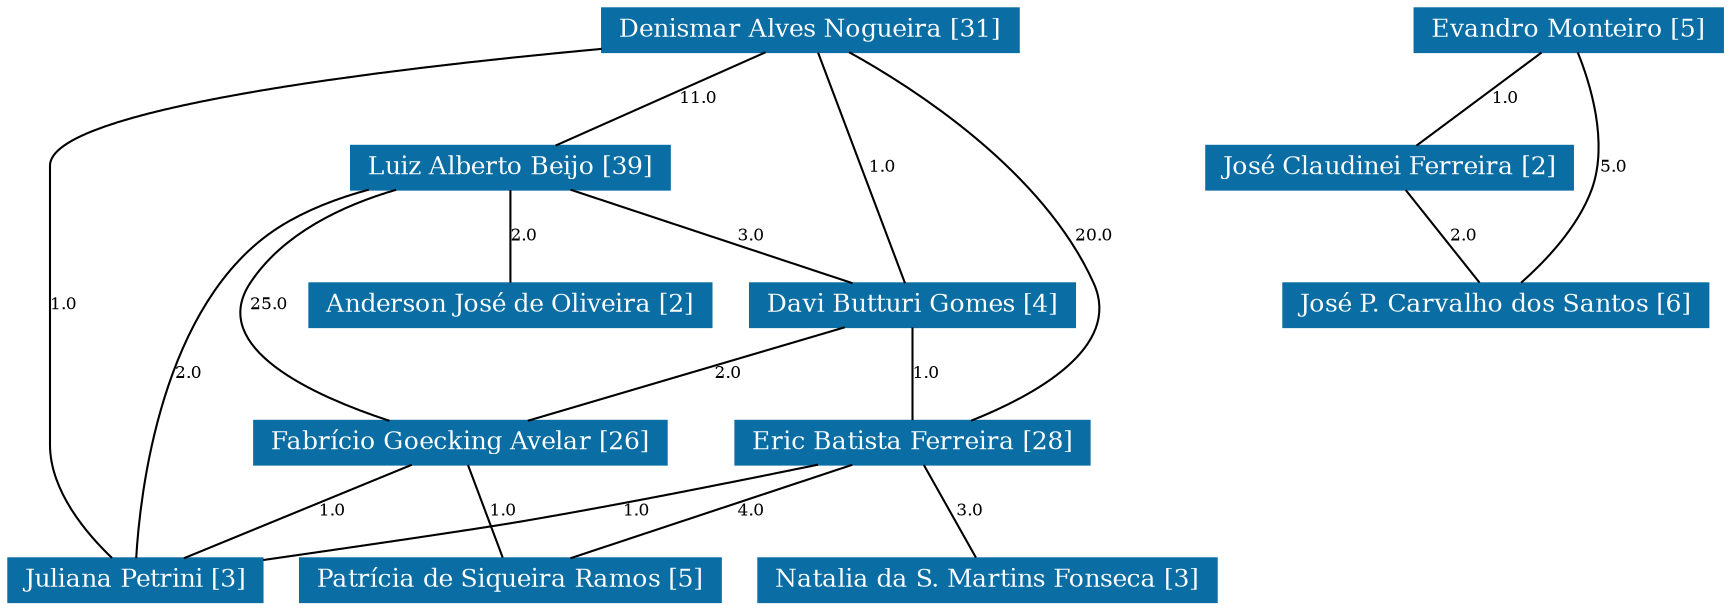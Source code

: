 strict graph grafo2 {
	graph [bb="0,0,702.5,285",
		id=grafo2,
		overlap=False
	];
	node [fontsize=12,
		label="\N",
		shape=rectangle,
		style=filled
	];
	0	 [URL="membro-3858924778362309.html",
		color="#0A6EA4",
		fontcolor="#FFFFFF",
		height=0.29167,
		label="Denismar Alves Nogueira [31]",
		pos="296.5,274.5",
		width=2.2361];
	1	 [URL="membro-8194104388434526.html",
		color="#0A6EA4",
		fontcolor="#FFFFFF",
		height=0.29167,
		label="Luiz Alberto Beijo [39]",
		pos="207.5,208.5",
		width=1.7778];
	0 -- 1	 [fontsize=8,
		label=11.0,
		lp="264,241.5",
		pos="282.2,263.9 265.59,251.58 238.36,231.38 221.76,219.08"];
	2	 [URL="membro-0326922176762825.html",
		color="#0A6EA4",
		fontcolor="#FFFFFF",
		height=0.29167,
		label="Davi Butturi Gomes [4]",
		pos="369.5,142.5",
		width=1.8056];
	0 -- 2	 [fontsize=8,
		label=1.0,
		lp="343.5,208.5",
		pos="302.47,263.7 316.23,238.82 350.01,177.74 363.65,153.08"];
	3	 [URL="membro-9965398009651936.html",
		color="#0A6EA4",
		fontcolor="#FFFFFF",
		height=0.29167,
		label="Eric Batista Ferreira [28]",
		pos="369.5,76.5",
		width=1.8889];
	0 -- 3	 [fontsize=8,
		label=20.0,
		lp="440.5,175.5",
		pos="319.25,263.87 353.66,246.35 417.69,207.82 443.5,153 456.8,124.75 420.29,100.46 393.94,87.211"];
	5	 [URL="membro-9510541669291293.html",
		color="#0A6EA4",
		fontcolor="#FFFFFF",
		height=0.29167,
		label="Juliana Petrini [3]",
		pos="50.5,10.5",
		width=1.4028];
	0 -- 5	 [fontsize=8,
		label=1.0,
		lp="17.5,142.5",
		pos="215.88,271.34 131.91,265.79 12.5,250.51 12.5,208.5 12.5,208.5 12.5,208.5 12.5,76.5 12.5,54.552 28.478,33.317 39.712,21.098"];
	1 -- 2	 [fontsize=8,
		label=3.0,
		lp="303.5,175.5",
		pos="233.53,197.9 263.76,185.58 313.33,165.38 343.54,153.08"];
	1 -- 5	 [fontsize=8,
		label=2.0,
		lp="76.5,109.5",
		pos="154.31,197.9 141.47,193.72 128.34,187.94 117.5,180 63.891,140.74 53.149,51.831 51.02,21.148"];
	4	 [URL="membro-6886514520601172.html",
		color="#0A6EA4",
		fontcolor="#FFFFFF",
		height=0.29167,
		label="Fabrício Goecking Avelar [26]",
		pos="169.5,76.5",
		width=2.2222];
	1 -- 4	 [fontsize=8,
		label=25.0,
		lp="112.5,142.5",
		pos="167.94,197.96 145.39,189.7 118.99,175.7 105.5,153 90.106,127.1 125.2,101.07 149.27,87.046"];
	8	 [URL="membro-1349156075777095.html",
		color="#0A6EA4",
		fontcolor="#FFFFFF",
		height=0.29167,
		label="Anderson José de Oliveira [2]",
		pos="207.5,142.5",
		width=2.1944];
	1 -- 8	 [fontsize=8,
		label=2.0,
		lp="212.5,175.5",
		pos="207.5,197.9 207.5,185.65 207.5,165.62 207.5,153.3"];
	2 -- 3	 [fontsize=8,
		label=1.0,
		lp="374.5,109.5",
		pos="369.5,131.9 369.5,119.65 369.5,99.622 369.5,87.297"];
	2 -- 4	 [fontsize=8,
		label=2.0,
		lp="286.5,109.5",
		pos="337.37,131.9 300.04,119.58 238.84,99.383 201.55,87.078"];
	3 -- 5	 [fontsize=8,
		label=1.0,
		lp="247.5,43.5",
		pos="323.68,65.934 289.73,58.203 242.3,47.606 200.5,39 167.53,32.211 130.35,25.144 101.26,19.745"];
	6	 [URL="membro-7184150832649950.html",
		color="#0A6EA4",
		fontcolor="#FFFFFF",
		height=0.29167,
		label="Patrícia de Siqueira Ramos [5]",
		pos="199.5,10.5",
		width=2.2361];
	3 -- 6	 [fontsize=8,
		label=4.0,
		lp="300.5,43.5",
		pos="342.19,65.896 310.46,53.58 258.44,33.383 226.75,21.078"];
	7	 [URL="membro-3374954104030940.html",
		color="#0A6EA4",
		fontcolor="#FFFFFF",
		height=0.29167,
		label="Natalia da S. Martins Fonseca [3]",
		pos="386.5,10.5",
		width=2.4444];
	3 -- 7	 [fontsize=8,
		label=3.0,
		lp="384.5,43.5",
		pos="372.23,65.896 375.38,53.653 380.54,33.622 383.72,21.297"];
	4 -- 5	 [fontsize=8,
		label=1.0,
		lp="122.5,43.5",
		pos="150.38,65.896 128.17,53.58 91.758,33.383 69.572,21.078"];
	4 -- 6	 [fontsize=8,
		label=1.0,
		lp="191.5,43.5",
		pos="174.32,65.896 179.89,53.653 188.99,33.622 194.59,21.297"];
	9	 [URL="membro-3089568911577519.html",
		color="#0A6EA4",
		fontcolor="#FFFFFF",
		height=0.29167,
		label="Evandro Monteiro [5]",
		pos="642.5,274.5",
		width=1.6667];
	10	 [URL="membro-6808752952332925.html",
		color="#0A6EA4",
		fontcolor="#FFFFFF",
		height=0.29167,
		label="José Claudinei Ferreira [2]",
		pos="567.5,208.5",
		width=1.9861];
	9 -- 10	 [fontsize=8,
		label=1.0,
		lp="614.5,241.5",
		pos="630.45,263.9 616.54,251.65 593.77,231.62 579.77,219.3"];
	11	 [URL="membro-9393213180145144.html",
		color="#0A6EA4",
		fontcolor="#FFFFFF",
		height=0.29167,
		label="José P. Carvalho dos Santos [6]",
		pos="611.5,142.5",
		width=2.3056];
	9 -- 11	 [fontsize=8,
		label=5.0,
		lp="656.5,208.5",
		pos="645.48,263.85 649.18,248.83 654.22,220.72 647.5,198 642.35,180.6 629.84,163.54 621.02,153.02"];
	10 -- 11	 [fontsize=8,
		label=2.0,
		lp="597.5,175.5",
		pos="574.57,197.9 582.73,185.65 596.09,165.62 604.3,153.3"];
}
